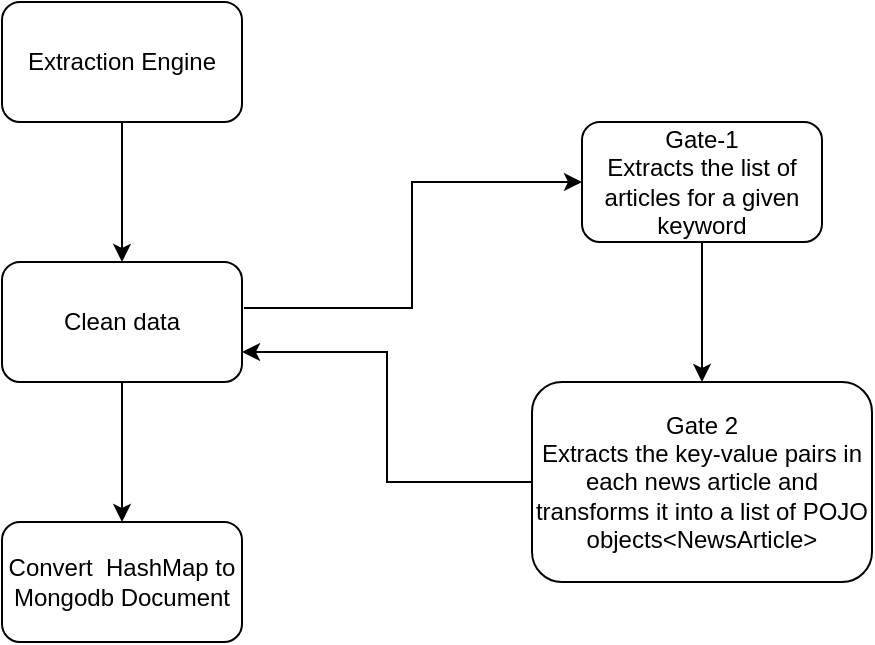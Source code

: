 <mxfile version="20.5.3" type="github">
  <diagram id="C5RBs43oDa-KdzZeNtuy" name="Page-1">
    <mxGraphModel dx="868" dy="486" grid="1" gridSize="10" guides="1" tooltips="1" connect="1" arrows="1" fold="1" page="1" pageScale="1" pageWidth="827" pageHeight="1169" math="0" shadow="0">
      <root>
        <mxCell id="WIyWlLk6GJQsqaUBKTNV-0" />
        <mxCell id="WIyWlLk6GJQsqaUBKTNV-1" parent="WIyWlLk6GJQsqaUBKTNV-0" />
        <mxCell id="XmdDfnnAerPxbzYNmSJt-3" style="edgeStyle=orthogonalEdgeStyle;rounded=0;orthogonalLoop=1;jettySize=auto;html=1;entryX=0.5;entryY=0;entryDx=0;entryDy=0;" edge="1" parent="WIyWlLk6GJQsqaUBKTNV-1" source="XmdDfnnAerPxbzYNmSJt-0" target="XmdDfnnAerPxbzYNmSJt-1">
          <mxGeometry relative="1" as="geometry" />
        </mxCell>
        <mxCell id="XmdDfnnAerPxbzYNmSJt-0" value="Extraction Engine" style="rounded=1;whiteSpace=wrap;html=1;" vertex="1" parent="WIyWlLk6GJQsqaUBKTNV-1">
          <mxGeometry x="360" y="130" width="120" height="60" as="geometry" />
        </mxCell>
        <mxCell id="XmdDfnnAerPxbzYNmSJt-4" style="edgeStyle=orthogonalEdgeStyle;rounded=0;orthogonalLoop=1;jettySize=auto;html=1;entryX=0.5;entryY=0;entryDx=0;entryDy=0;" edge="1" parent="WIyWlLk6GJQsqaUBKTNV-1" source="XmdDfnnAerPxbzYNmSJt-1" target="XmdDfnnAerPxbzYNmSJt-2">
          <mxGeometry relative="1" as="geometry" />
        </mxCell>
        <mxCell id="XmdDfnnAerPxbzYNmSJt-7" style="edgeStyle=orthogonalEdgeStyle;rounded=0;orthogonalLoop=1;jettySize=auto;html=1;entryX=0;entryY=0.5;entryDx=0;entryDy=0;exitX=1.008;exitY=0.383;exitDx=0;exitDy=0;exitPerimeter=0;" edge="1" parent="WIyWlLk6GJQsqaUBKTNV-1" source="XmdDfnnAerPxbzYNmSJt-1" target="XmdDfnnAerPxbzYNmSJt-5">
          <mxGeometry relative="1" as="geometry">
            <mxPoint x="490" y="280" as="sourcePoint" />
          </mxGeometry>
        </mxCell>
        <mxCell id="XmdDfnnAerPxbzYNmSJt-1" value="Clean data" style="rounded=1;whiteSpace=wrap;html=1;" vertex="1" parent="WIyWlLk6GJQsqaUBKTNV-1">
          <mxGeometry x="360" y="260" width="120" height="60" as="geometry" />
        </mxCell>
        <mxCell id="XmdDfnnAerPxbzYNmSJt-2" value="Convert&amp;nbsp; HashMap to Mongodb Document" style="rounded=1;whiteSpace=wrap;html=1;" vertex="1" parent="WIyWlLk6GJQsqaUBKTNV-1">
          <mxGeometry x="360" y="390" width="120" height="60" as="geometry" />
        </mxCell>
        <mxCell id="XmdDfnnAerPxbzYNmSJt-10" style="edgeStyle=orthogonalEdgeStyle;rounded=0;orthogonalLoop=1;jettySize=auto;html=1;entryX=0.5;entryY=0;entryDx=0;entryDy=0;" edge="1" parent="WIyWlLk6GJQsqaUBKTNV-1" source="XmdDfnnAerPxbzYNmSJt-5" target="XmdDfnnAerPxbzYNmSJt-6">
          <mxGeometry relative="1" as="geometry" />
        </mxCell>
        <mxCell id="XmdDfnnAerPxbzYNmSJt-5" value="Gate-1&lt;br&gt;Extracts the list of articles for a given keyword" style="rounded=1;whiteSpace=wrap;html=1;" vertex="1" parent="WIyWlLk6GJQsqaUBKTNV-1">
          <mxGeometry x="650" y="190" width="120" height="60" as="geometry" />
        </mxCell>
        <mxCell id="XmdDfnnAerPxbzYNmSJt-11" style="edgeStyle=orthogonalEdgeStyle;rounded=0;orthogonalLoop=1;jettySize=auto;html=1;entryX=1;entryY=0.75;entryDx=0;entryDy=0;" edge="1" parent="WIyWlLk6GJQsqaUBKTNV-1" source="XmdDfnnAerPxbzYNmSJt-6" target="XmdDfnnAerPxbzYNmSJt-1">
          <mxGeometry relative="1" as="geometry" />
        </mxCell>
        <mxCell id="XmdDfnnAerPxbzYNmSJt-6" value="Gate 2&lt;br&gt;Extracts the key-value pairs in each news article and transforms it into a list of POJO objects&amp;lt;NewsArticle&amp;gt;" style="rounded=1;whiteSpace=wrap;html=1;" vertex="1" parent="WIyWlLk6GJQsqaUBKTNV-1">
          <mxGeometry x="625" y="320" width="170" height="100" as="geometry" />
        </mxCell>
      </root>
    </mxGraphModel>
  </diagram>
</mxfile>
